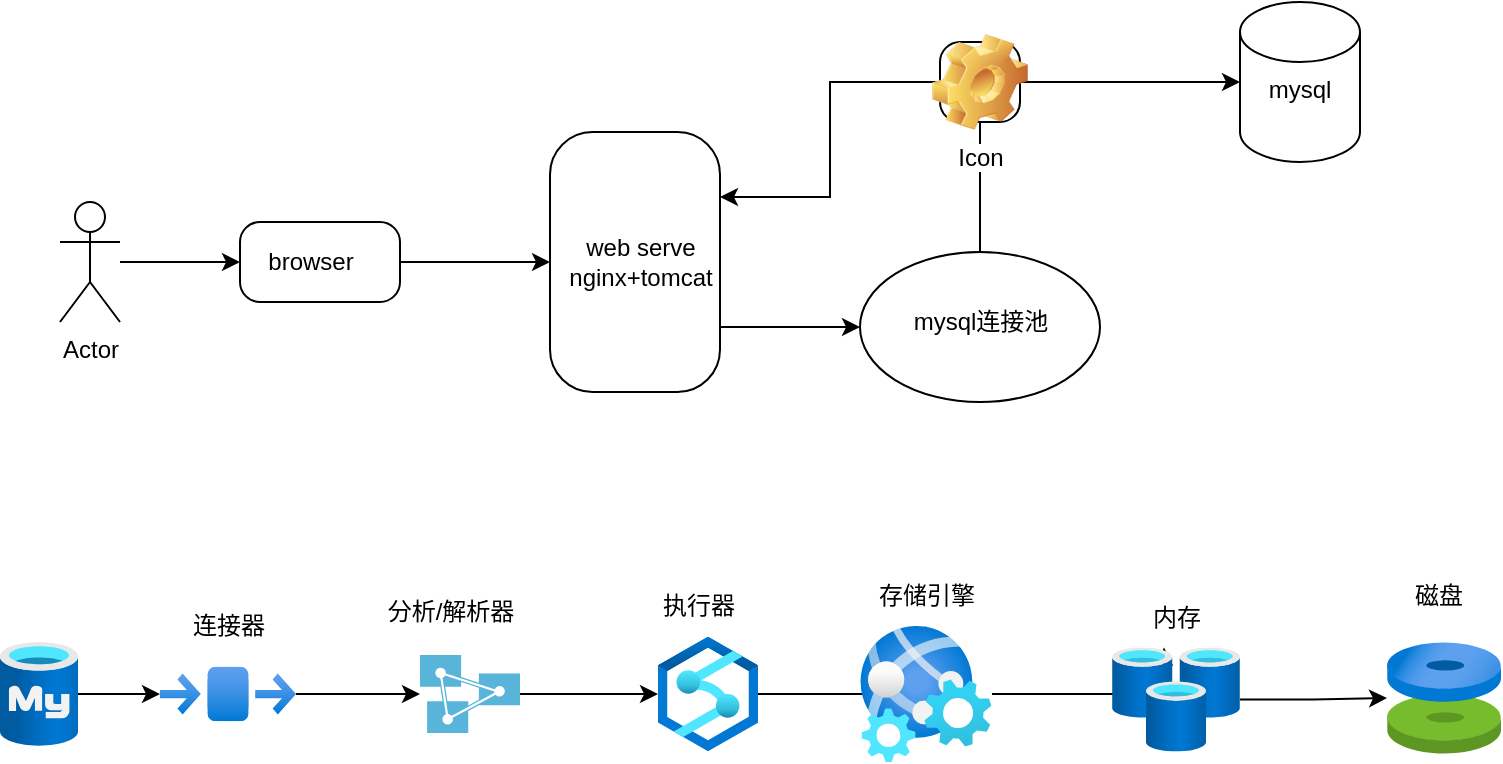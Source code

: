<mxfile version="24.6.5" type="github" pages="2">
  <diagram name="第 1 页" id="4MOz7lRNIp6wcanSaKiO">
    <mxGraphModel dx="977" dy="573" grid="1" gridSize="10" guides="1" tooltips="1" connect="1" arrows="1" fold="1" page="1" pageScale="1" pageWidth="827" pageHeight="1169" math="0" shadow="0">
      <root>
        <mxCell id="0" />
        <mxCell id="1" parent="0" />
        <mxCell id="UhurQtYxX_oUfe833ARU-3" value="" style="edgeStyle=orthogonalEdgeStyle;rounded=0;orthogonalLoop=1;jettySize=auto;html=1;" edge="1" parent="1" source="UhurQtYxX_oUfe833ARU-1" target="UhurQtYxX_oUfe833ARU-2">
          <mxGeometry relative="1" as="geometry" />
        </mxCell>
        <mxCell id="UhurQtYxX_oUfe833ARU-1" value="Actor" style="shape=umlActor;verticalLabelPosition=bottom;verticalAlign=top;html=1;outlineConnect=0;" vertex="1" parent="1">
          <mxGeometry x="90" y="200" width="30" height="60" as="geometry" />
        </mxCell>
        <mxCell id="UhurQtYxX_oUfe833ARU-8" value="" style="edgeStyle=orthogonalEdgeStyle;rounded=0;orthogonalLoop=1;jettySize=auto;html=1;fontFamily=Helvetica;fontSize=12;fontColor=default;" edge="1" parent="1" source="UhurQtYxX_oUfe833ARU-2" target="UhurQtYxX_oUfe833ARU-7">
          <mxGeometry relative="1" as="geometry" />
        </mxCell>
        <mxCell id="UhurQtYxX_oUfe833ARU-2" value="&lt;div style=&quot;&quot;&gt;&lt;br&gt;&lt;/div&gt;" style="rounded=1;whiteSpace=wrap;html=1;verticalAlign=top;align=center;arcSize=25;" vertex="1" parent="1">
          <mxGeometry x="180" y="210" width="80" height="40" as="geometry" />
        </mxCell>
        <mxCell id="UhurQtYxX_oUfe833ARU-30" style="edgeStyle=orthogonalEdgeStyle;rounded=0;orthogonalLoop=1;jettySize=auto;html=1;exitX=1;exitY=0.75;exitDx=0;exitDy=0;fontFamily=Helvetica;fontSize=12;fontColor=default;" edge="1" parent="1" source="UhurQtYxX_oUfe833ARU-7" target="UhurQtYxX_oUfe833ARU-23">
          <mxGeometry relative="1" as="geometry" />
        </mxCell>
        <mxCell id="UhurQtYxX_oUfe833ARU-7" value="" style="rounded=1;whiteSpace=wrap;html=1;verticalAlign=top;arcSize=25;" vertex="1" parent="1">
          <mxGeometry x="335" y="165" width="85" height="130" as="geometry" />
        </mxCell>
        <mxCell id="UhurQtYxX_oUfe833ARU-9" value="web serve&lt;div&gt;nginx+tomcat&lt;/div&gt;" style="text;html=1;align=center;verticalAlign=middle;resizable=0;points=[];autosize=1;strokeColor=none;fillColor=none;fontFamily=Helvetica;fontSize=12;fontColor=default;" vertex="1" parent="1">
          <mxGeometry x="330" y="210" width="100" height="40" as="geometry" />
        </mxCell>
        <mxCell id="UhurQtYxX_oUfe833ARU-10" value="browser" style="text;html=1;align=center;verticalAlign=middle;resizable=0;points=[];autosize=1;strokeColor=none;fillColor=none;fontFamily=Helvetica;fontSize=12;fontColor=default;" vertex="1" parent="1">
          <mxGeometry x="180" y="215" width="70" height="30" as="geometry" />
        </mxCell>
        <mxCell id="UhurQtYxX_oUfe833ARU-11" value="mysql" style="shape=cylinder3;whiteSpace=wrap;html=1;boundedLbl=1;backgroundOutline=1;size=15;rounded=1;strokeColor=default;align=center;verticalAlign=top;arcSize=25;fontFamily=Helvetica;fontSize=12;fontColor=default;fillColor=default;" vertex="1" parent="1">
          <mxGeometry x="680" y="100" width="60" height="80" as="geometry" />
        </mxCell>
        <mxCell id="UhurQtYxX_oUfe833ARU-19" value="" style="edgeStyle=orthogonalEdgeStyle;rounded=0;orthogonalLoop=1;jettySize=auto;html=1;fontFamily=Helvetica;fontSize=12;fontColor=default;" edge="1" parent="1" source="UhurQtYxX_oUfe833ARU-14" target="UhurQtYxX_oUfe833ARU-11">
          <mxGeometry relative="1" as="geometry" />
        </mxCell>
        <mxCell id="UhurQtYxX_oUfe833ARU-26" style="edgeStyle=orthogonalEdgeStyle;rounded=0;orthogonalLoop=1;jettySize=auto;html=1;entryX=1;entryY=0.25;entryDx=0;entryDy=0;fontFamily=Helvetica;fontSize=12;fontColor=default;" edge="1" parent="1" source="UhurQtYxX_oUfe833ARU-14" target="UhurQtYxX_oUfe833ARU-7">
          <mxGeometry relative="1" as="geometry" />
        </mxCell>
        <mxCell id="UhurQtYxX_oUfe833ARU-29" value="" style="edgeStyle=orthogonalEdgeStyle;rounded=0;orthogonalLoop=1;jettySize=auto;html=1;fontFamily=Helvetica;fontSize=12;fontColor=default;" edge="1" parent="1" source="UhurQtYxX_oUfe833ARU-14" target="UhurQtYxX_oUfe833ARU-24">
          <mxGeometry relative="1" as="geometry" />
        </mxCell>
        <mxCell id="UhurQtYxX_oUfe833ARU-14" value="Icon" style="icon;html=1;image=img/clipart/Gear_128x128.png;rounded=1;strokeColor=default;align=center;verticalAlign=top;arcSize=25;fontFamily=Helvetica;fontSize=12;fontColor=default;fillColor=default;" vertex="1" parent="1">
          <mxGeometry x="530" y="120" width="40" height="40" as="geometry" />
        </mxCell>
        <mxCell id="UhurQtYxX_oUfe833ARU-23" value="" style="ellipse;whiteSpace=wrap;html=1;rounded=1;strokeColor=default;align=center;verticalAlign=top;arcSize=25;fontFamily=Helvetica;fontSize=12;fontColor=default;fillColor=default;" vertex="1" parent="1">
          <mxGeometry x="490" y="225" width="120" height="75" as="geometry" />
        </mxCell>
        <mxCell id="UhurQtYxX_oUfe833ARU-24" value="mysql连接池" style="text;html=1;align=center;verticalAlign=middle;resizable=0;points=[];autosize=1;strokeColor=none;fillColor=none;fontFamily=Helvetica;fontSize=12;fontColor=default;" vertex="1" parent="1">
          <mxGeometry x="505" y="245" width="90" height="30" as="geometry" />
        </mxCell>
        <mxCell id="eNKy0vG3T8t2fjqU4Alj-21" value="" style="edgeStyle=orthogonalEdgeStyle;rounded=0;orthogonalLoop=1;jettySize=auto;html=1;fontFamily=Helvetica;fontSize=12;fontColor=default;" edge="1" parent="1" source="eNKy0vG3T8t2fjqU4Alj-17" target="eNKy0vG3T8t2fjqU4Alj-19">
          <mxGeometry relative="1" as="geometry" />
        </mxCell>
        <mxCell id="eNKy0vG3T8t2fjqU4Alj-17" value="" style="image;aspect=fixed;html=1;points=[];align=center;fontSize=12;image=img/lib/azure2/databases/Azure_Database_MySQL_Server.svg;rounded=1;strokeColor=default;verticalAlign=top;arcSize=25;fontFamily=Helvetica;fontColor=default;fillColor=default;" vertex="1" parent="1">
          <mxGeometry x="60" y="420" width="39" height="52" as="geometry" />
        </mxCell>
        <mxCell id="eNKy0vG3T8t2fjqU4Alj-27" value="" style="edgeStyle=orthogonalEdgeStyle;rounded=0;orthogonalLoop=1;jettySize=auto;html=1;fontFamily=Helvetica;fontSize=12;fontColor=default;" edge="1" parent="1" source="eNKy0vG3T8t2fjqU4Alj-18" target="eNKy0vG3T8t2fjqU4Alj-26">
          <mxGeometry relative="1" as="geometry" />
        </mxCell>
        <mxCell id="eNKy0vG3T8t2fjqU4Alj-18" value="" style="image;sketch=0;aspect=fixed;html=1;points=[];align=center;fontSize=12;image=img/lib/mscae/Analysis_Services.svg;rounded=1;strokeColor=default;verticalAlign=top;arcSize=25;fontFamily=Helvetica;fontColor=default;fillColor=default;" vertex="1" parent="1">
          <mxGeometry x="270" y="426.5" width="50" height="39" as="geometry" />
        </mxCell>
        <mxCell id="eNKy0vG3T8t2fjqU4Alj-20" value="" style="edgeStyle=orthogonalEdgeStyle;rounded=0;orthogonalLoop=1;jettySize=auto;html=1;fontFamily=Helvetica;fontSize=12;fontColor=default;" edge="1" parent="1" source="eNKy0vG3T8t2fjqU4Alj-19" target="eNKy0vG3T8t2fjqU4Alj-18">
          <mxGeometry relative="1" as="geometry" />
        </mxCell>
        <mxCell id="eNKy0vG3T8t2fjqU4Alj-19" value="" style="image;aspect=fixed;html=1;points=[];align=center;fontSize=12;image=img/lib/azure2/other/Defender_Relay.svg;rounded=1;strokeColor=default;verticalAlign=top;arcSize=25;fontFamily=Helvetica;fontColor=default;fillColor=default;" vertex="1" parent="1">
          <mxGeometry x="140" y="432.4" width="68" height="27.2" as="geometry" />
        </mxCell>
        <mxCell id="eNKy0vG3T8t2fjqU4Alj-22" value="连接器" style="text;html=1;align=center;verticalAlign=middle;resizable=0;points=[];autosize=1;strokeColor=none;fillColor=none;fontFamily=Helvetica;fontSize=12;fontColor=default;" vertex="1" parent="1">
          <mxGeometry x="144" y="396.5" width="60" height="30" as="geometry" />
        </mxCell>
        <mxCell id="eNKy0vG3T8t2fjqU4Alj-23" value="分析/解析器" style="text;html=1;align=center;verticalAlign=middle;resizable=0;points=[];autosize=1;strokeColor=none;fillColor=none;fontFamily=Helvetica;fontSize=12;fontColor=default;" vertex="1" parent="1">
          <mxGeometry x="240" y="390" width="90" height="30" as="geometry" />
        </mxCell>
        <mxCell id="eNKy0vG3T8t2fjqU4Alj-37" value="" style="edgeStyle=orthogonalEdgeStyle;rounded=0;orthogonalLoop=1;jettySize=auto;html=1;fontFamily=Helvetica;fontSize=12;fontColor=default;" edge="1" parent="1" source="eNKy0vG3T8t2fjqU4Alj-26" target="eNKy0vG3T8t2fjqU4Alj-36">
          <mxGeometry relative="1" as="geometry" />
        </mxCell>
        <mxCell id="eNKy0vG3T8t2fjqU4Alj-26" value="" style="image;aspect=fixed;html=1;points=[];align=center;fontSize=12;image=img/lib/azure2/analytics/Azure_Synapse_Analytics.svg;rounded=1;strokeColor=default;verticalAlign=top;arcSize=25;fontFamily=Helvetica;fontColor=default;fillColor=default;" vertex="1" parent="1">
          <mxGeometry x="389" y="417.25" width="50" height="57.5" as="geometry" />
        </mxCell>
        <mxCell id="eNKy0vG3T8t2fjqU4Alj-28" value="执行器" style="text;html=1;align=center;verticalAlign=middle;resizable=0;points=[];autosize=1;strokeColor=none;fillColor=none;fontFamily=Helvetica;fontSize=12;fontColor=default;" vertex="1" parent="1">
          <mxGeometry x="379" y="387.25" width="60" height="30" as="geometry" />
        </mxCell>
        <mxCell id="eNKy0vG3T8t2fjqU4Alj-29" value="" style="image;aspect=fixed;html=1;points=[];align=center;fontSize=12;image=img/lib/azure2/compute/Disks.svg;rounded=1;strokeColor=default;verticalAlign=top;arcSize=25;fontFamily=Helvetica;fontColor=default;fillColor=default;" vertex="1" parent="1">
          <mxGeometry x="753.5" y="420" width="57.0" height="56.0" as="geometry" />
        </mxCell>
        <mxCell id="eNKy0vG3T8t2fjqU4Alj-39" value="" style="edgeStyle=orthogonalEdgeStyle;rounded=0;orthogonalLoop=1;jettySize=auto;html=1;fontFamily=Helvetica;fontSize=12;fontColor=default;" edge="1" parent="1" source="eNKy0vG3T8t2fjqU4Alj-32" target="eNKy0vG3T8t2fjqU4Alj-34">
          <mxGeometry relative="1" as="geometry">
            <Array as="points">
              <mxPoint x="642" y="446" />
            </Array>
          </mxGeometry>
        </mxCell>
        <mxCell id="eNKy0vG3T8t2fjqU4Alj-32" value="" style="image;aspect=fixed;html=1;points=[];align=center;fontSize=12;image=img/lib/azure2/other/Web_Jobs.svg;rounded=1;strokeColor=default;verticalAlign=top;arcSize=25;fontFamily=Helvetica;fontColor=default;fillColor=default;" vertex="1" parent="1">
          <mxGeometry x="490" y="412" width="66" height="68" as="geometry" />
        </mxCell>
        <mxCell id="eNKy0vG3T8t2fjqU4Alj-40" value="" style="edgeStyle=orthogonalEdgeStyle;rounded=0;orthogonalLoop=1;jettySize=auto;html=1;fontFamily=Helvetica;fontSize=12;fontColor=default;" edge="1" parent="1" source="eNKy0vG3T8t2fjqU4Alj-33" target="eNKy0vG3T8t2fjqU4Alj-29">
          <mxGeometry relative="1" as="geometry" />
        </mxCell>
        <mxCell id="eNKy0vG3T8t2fjqU4Alj-33" value="" style="image;aspect=fixed;html=1;points=[];align=center;fontSize=12;image=img/lib/azure2/databases/Cache_Redis.svg;rounded=1;strokeColor=default;verticalAlign=top;arcSize=25;fontFamily=Helvetica;fontColor=default;fillColor=default;" vertex="1" parent="1">
          <mxGeometry x="616" y="422.75" width="64" height="52" as="geometry" />
        </mxCell>
        <mxCell id="eNKy0vG3T8t2fjqU4Alj-34" value="内存" style="text;html=1;align=center;verticalAlign=middle;resizable=0;points=[];autosize=1;strokeColor=none;fillColor=none;fontFamily=Helvetica;fontSize=12;fontColor=default;" vertex="1" parent="1">
          <mxGeometry x="623" y="392.75" width="50" height="30" as="geometry" />
        </mxCell>
        <mxCell id="eNKy0vG3T8t2fjqU4Alj-35" value="磁盘" style="text;html=1;align=center;verticalAlign=middle;resizable=0;points=[];autosize=1;strokeColor=none;fillColor=none;fontFamily=Helvetica;fontSize=12;fontColor=default;" vertex="1" parent="1">
          <mxGeometry x="753.5" y="382" width="50" height="30" as="geometry" />
        </mxCell>
        <mxCell id="eNKy0vG3T8t2fjqU4Alj-36" value="存储引擎" style="text;html=1;align=center;verticalAlign=middle;resizable=0;points=[];autosize=1;strokeColor=none;fillColor=none;fontFamily=Helvetica;fontSize=12;fontColor=default;" vertex="1" parent="1">
          <mxGeometry x="488" y="382" width="70" height="30" as="geometry" />
        </mxCell>
      </root>
    </mxGraphModel>
  </diagram>
  <diagram id="wey5YZKiaJ9eo8Tx_yho" name="第 2 页">
    <mxGraphModel dx="977" dy="1742" grid="1" gridSize="10" guides="1" tooltips="1" connect="1" arrows="1" fold="1" page="1" pageScale="1" pageWidth="827" pageHeight="1169" math="0" shadow="0">
      <root>
        <mxCell id="0" />
        <mxCell id="1" parent="0" />
        <mxCell id="ZtstlEJa7uuXDT0jkwn3-1" value="" style="whiteSpace=wrap;html=1;aspect=fixed;rounded=1;strokeColor=default;align=center;verticalAlign=top;arcSize=25;fontFamily=Helvetica;fontSize=12;fontColor=default;fillColor=default;" vertex="1" parent="1">
          <mxGeometry x="230" y="-280" width="80" height="80" as="geometry" />
        </mxCell>
      </root>
    </mxGraphModel>
  </diagram>
</mxfile>
